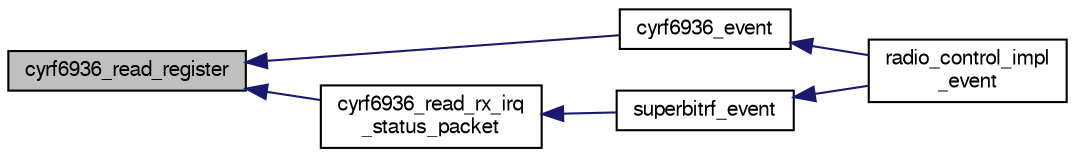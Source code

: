 digraph "cyrf6936_read_register"
{
  edge [fontname="FreeSans",fontsize="10",labelfontname="FreeSans",labelfontsize="10"];
  node [fontname="FreeSans",fontsize="10",shape=record];
  rankdir="LR";
  Node1 [label="cyrf6936_read_register",height=0.2,width=0.4,color="black", fillcolor="grey75", style="filled", fontcolor="black"];
  Node1 -> Node2 [dir="back",color="midnightblue",fontsize="10",style="solid",fontname="FreeSans"];
  Node2 [label="cyrf6936_event",height=0.2,width=0.4,color="black", fillcolor="white", style="filled",URL="$cyrf6936_8h.html#a0b25c82679dcd151cb4eb29986f796c9",tooltip="The on event call for the CYRF6936 chip. "];
  Node2 -> Node3 [dir="back",color="midnightblue",fontsize="10",style="solid",fontname="FreeSans"];
  Node3 [label="radio_control_impl\l_event",height=0.2,width=0.4,color="black", fillcolor="white", style="filled",URL="$superbitrf__rc_8c.html#a760dbd4fa3f62cc43524fc420c2a9e5f",tooltip="RC event function with handler callback. "];
  Node1 -> Node4 [dir="back",color="midnightblue",fontsize="10",style="solid",fontname="FreeSans"];
  Node4 [label="cyrf6936_read_rx_irq\l_status_packet",height=0.2,width=0.4,color="black", fillcolor="white", style="filled",URL="$cyrf6936_8h.html#a9476a030cd1c1812dd9415f8913c35f6",tooltip="Read the RX IRQ status register, the rx status register and the rx packet. "];
  Node4 -> Node5 [dir="back",color="midnightblue",fontsize="10",style="solid",fontname="FreeSans"];
  Node5 [label="superbitrf_event",height=0.2,width=0.4,color="black", fillcolor="white", style="filled",URL="$modules_2datalink_2superbitrf_8h.html#a3dba487ecc02fb6e7bdde994032fd795",tooltip="The superbitrf on event call. "];
  Node5 -> Node3 [dir="back",color="midnightblue",fontsize="10",style="solid",fontname="FreeSans"];
}
